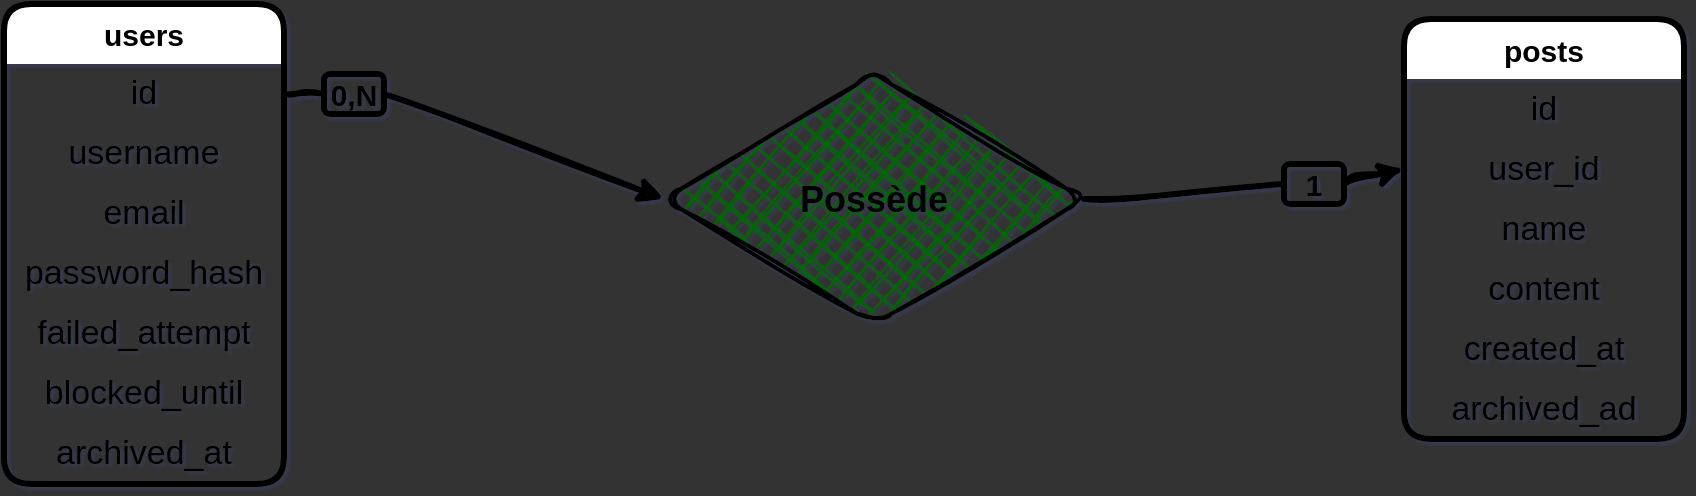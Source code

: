<mxfile>
    <diagram id="3wAxjg_9-300i1693110" name="Page-1">
        <mxGraphModel dx="1179" dy="396" grid="1" gridSize="10" guides="1" tooltips="1" connect="1" arrows="1" fold="1" page="0" pageScale="1" pageWidth="827" pageHeight="1169" background="#333333" math="0" shadow="1">
            <root>
                <mxCell id="0"/>
                <mxCell id="1" parent="0"/>
                <mxCell id="11" value="users" style="swimlane;fontStyle=1;childLayout=stackLayout;horizontal=1;startSize=30;horizontalStack=0;resizeParent=1;resizeParentMax=0;resizeLast=0;collapsible=1;marginBottom=0;whiteSpace=wrap;rounded=1;strokeWidth=3;fontSize=15;verticalAlign=middle;swimlaneLine=0;glass=0;shadow=0;perimeterSpacing=0;labelBackgroundColor=none;labelBorderColor=none;fontColor=default;html=1;" parent="1" vertex="1">
                    <mxGeometry x="-230" y="140" width="140" height="240" as="geometry"/>
                </mxCell>
                <mxCell id="12" value="id" style="text;strokeColor=none;fillColor=none;align=center;verticalAlign=middle;spacingLeft=4;spacingRight=4;overflow=hidden;points=[[0,0.5],[1,0.5]];portConstraint=eastwest;rotatable=0;whiteSpace=wrap;html=1;fontSize=17;labelBorderColor=none;shadow=0;" parent="11" vertex="1">
                    <mxGeometry y="30" width="140" height="30" as="geometry"/>
                </mxCell>
                <mxCell id="13" value="username" style="text;strokeColor=none;fillColor=none;align=center;verticalAlign=middle;spacingLeft=4;spacingRight=4;overflow=hidden;points=[[0,0.5],[1,0.5]];portConstraint=eastwest;rotatable=0;whiteSpace=wrap;html=1;fontSize=17;labelBorderColor=none;shadow=0;" parent="11" vertex="1">
                    <mxGeometry y="60" width="140" height="30" as="geometry"/>
                </mxCell>
                <mxCell id="14" value="email" style="text;strokeColor=none;fillColor=none;align=center;verticalAlign=middle;spacingLeft=4;spacingRight=4;overflow=hidden;points=[[0,0.5],[1,0.5]];portConstraint=eastwest;rotatable=0;whiteSpace=wrap;html=1;fontSize=17;labelBorderColor=none;shadow=0;" parent="11" vertex="1">
                    <mxGeometry y="90" width="140" height="30" as="geometry"/>
                </mxCell>
                <mxCell id="15" value="password_hash" style="text;strokeColor=none;fillColor=none;align=center;verticalAlign=middle;spacingLeft=4;spacingRight=4;overflow=hidden;points=[[0,0.5],[1,0.5]];portConstraint=eastwest;rotatable=0;whiteSpace=wrap;html=1;fontSize=17;labelBorderColor=none;shadow=0;" parent="11" vertex="1">
                    <mxGeometry y="120" width="140" height="30" as="geometry"/>
                </mxCell>
                <mxCell id="16" value="failed_attempt" style="text;strokeColor=none;fillColor=none;align=center;verticalAlign=middle;spacingLeft=4;spacingRight=4;overflow=hidden;points=[[0,0.5],[1,0.5]];portConstraint=eastwest;rotatable=0;whiteSpace=wrap;html=1;fontSize=17;labelBorderColor=none;shadow=0;" parent="11" vertex="1">
                    <mxGeometry y="150" width="140" height="30" as="geometry"/>
                </mxCell>
                <mxCell id="17" value="blocked_until" style="text;strokeColor=none;fillColor=none;align=center;verticalAlign=middle;spacingLeft=4;spacingRight=4;overflow=hidden;points=[[0,0.5],[1,0.5]];portConstraint=eastwest;rotatable=0;whiteSpace=wrap;html=1;fontSize=17;labelBorderColor=none;shadow=0;" parent="11" vertex="1">
                    <mxGeometry y="180" width="140" height="30" as="geometry"/>
                </mxCell>
                <mxCell id="18" value="archived_at" style="text;strokeColor=none;fillColor=none;align=center;verticalAlign=middle;spacingLeft=4;spacingRight=4;overflow=hidden;points=[[0,0.5],[1,0.5]];portConstraint=eastwest;rotatable=0;whiteSpace=wrap;html=1;fontSize=17;labelBorderColor=none;shadow=0;" parent="11" vertex="1">
                    <mxGeometry y="210" width="140" height="30" as="geometry"/>
                </mxCell>
                <mxCell id="37" value="posts" style="swimlane;fontStyle=1;childLayout=stackLayout;horizontal=1;startSize=30;horizontalStack=0;resizeParent=1;resizeParentMax=0;resizeLast=0;collapsible=1;marginBottom=0;whiteSpace=wrap;html=1;rounded=1;strokeWidth=3;fontSize=15;verticalAlign=middle;swimlaneLine=0;glass=0;shadow=0;perimeterSpacing=0;" parent="1" vertex="1">
                    <mxGeometry x="470" y="147.5" width="140" height="210" as="geometry"/>
                </mxCell>
                <mxCell id="38" value="id" style="text;strokeColor=none;fillColor=none;align=center;verticalAlign=middle;spacingLeft=4;spacingRight=4;overflow=hidden;points=[[0,0.5],[1,0.5]];portConstraint=eastwest;rotatable=0;whiteSpace=wrap;html=1;fontSize=17;labelBorderColor=none;shadow=0;" parent="37" vertex="1">
                    <mxGeometry y="30" width="140" height="30" as="geometry"/>
                </mxCell>
                <mxCell id="39" value="user_id" style="text;strokeColor=none;fillColor=none;align=center;verticalAlign=middle;spacingLeft=4;spacingRight=4;overflow=hidden;points=[[0,0.5],[1,0.5]];portConstraint=eastwest;rotatable=0;whiteSpace=wrap;html=1;fontSize=17;labelBorderColor=none;shadow=0;" parent="37" vertex="1">
                    <mxGeometry y="60" width="140" height="30" as="geometry"/>
                </mxCell>
                <mxCell id="40" value="name" style="text;strokeColor=none;fillColor=none;align=center;verticalAlign=middle;spacingLeft=4;spacingRight=4;overflow=hidden;points=[[0,0.5],[1,0.5]];portConstraint=eastwest;rotatable=0;whiteSpace=wrap;html=1;fontSize=17;labelBorderColor=none;shadow=0;" parent="37" vertex="1">
                    <mxGeometry y="90" width="140" height="30" as="geometry"/>
                </mxCell>
                <mxCell id="41" value="content" style="text;strokeColor=none;fillColor=none;align=center;verticalAlign=middle;spacingLeft=4;spacingRight=4;overflow=hidden;points=[[0,0.5],[1,0.5]];portConstraint=eastwest;rotatable=0;whiteSpace=wrap;html=1;fontSize=17;labelBorderColor=none;shadow=0;" parent="37" vertex="1">
                    <mxGeometry y="120" width="140" height="30" as="geometry"/>
                </mxCell>
                <mxCell id="42" value="created_at" style="text;strokeColor=none;fillColor=none;align=center;verticalAlign=middle;spacingLeft=4;spacingRight=4;overflow=hidden;points=[[0,0.5],[1,0.5]];portConstraint=eastwest;rotatable=0;whiteSpace=wrap;html=1;fontSize=17;labelBorderColor=none;shadow=0;" parent="37" vertex="1">
                    <mxGeometry y="150" width="140" height="30" as="geometry"/>
                </mxCell>
                <mxCell id="43" value="archived_ad" style="text;strokeColor=none;fillColor=none;align=center;verticalAlign=middle;spacingLeft=4;spacingRight=4;overflow=hidden;points=[[0,0.5],[1,0.5]];portConstraint=eastwest;rotatable=0;whiteSpace=wrap;html=1;fontSize=17;labelBorderColor=none;shadow=0;" parent="37" vertex="1">
                    <mxGeometry y="180" width="140" height="30" as="geometry"/>
                </mxCell>
                <mxCell id="50" style="edgeStyle=none;html=1;exitX=1;exitY=0.5;exitDx=0;exitDy=0;entryX=0;entryY=0.5;entryDx=0;entryDy=0;strokeWidth=3;fontSize=19;startArrow=none;sketch=1;curveFitting=1;jiggle=2;" parent="1" source="57" target="39" edge="1">
                    <mxGeometry relative="1" as="geometry"/>
                </mxCell>
                <mxCell id="46" value="&lt;b&gt;&lt;font style=&quot;font-size: 18px;&quot;&gt;Possède&lt;/font&gt;&lt;/b&gt;" style="rhombus;whiteSpace=wrap;html=1;strokeWidth=2;fillWeight=-1;hachureGap=8;fillStyle=cross-hatch;fillColor=#006600;rounded=1;sketch=1;curveFitting=1;jiggle=2;shadow=0;" parent="1" vertex="1">
                    <mxGeometry x="100" y="175" width="210" height="125" as="geometry"/>
                </mxCell>
                <mxCell id="53" style="edgeStyle=none;html=1;exitX=1;exitY=0.5;exitDx=0;exitDy=0;entryX=0;entryY=0.5;entryDx=0;entryDy=0;strokeWidth=3;fontSize=20;startArrow=none;sketch=1;curveFitting=1;jiggle=2;" parent="1" source="54" target="46" edge="1">
                    <mxGeometry relative="1" as="geometry"/>
                </mxCell>
                <mxCell id="55" value="" style="edgeStyle=none;html=1;exitX=1;exitY=0.5;exitDx=0;exitDy=0;entryX=0;entryY=0.5;entryDx=0;entryDy=0;strokeWidth=3;fontSize=20;endArrow=none;sketch=1;curveFitting=1;jiggle=2;" parent="1" source="12" target="54" edge="1">
                    <mxGeometry relative="1" as="geometry">
                        <mxPoint x="-90" y="185" as="sourcePoint"/>
                        <mxPoint x="250" y="250" as="targetPoint"/>
                    </mxGeometry>
                </mxCell>
                <mxCell id="54" value="&lt;span style=&quot;font-size: 15px;&quot;&gt;&lt;b&gt;0,N&lt;/b&gt;&lt;/span&gt;" style="text;html=1;strokeColor=default;fillColor=none;align=center;verticalAlign=middle;whiteSpace=wrap;rounded=1;shadow=0;glass=0;strokeWidth=3;fontSize=13;" parent="1" vertex="1">
                    <mxGeometry x="-70" y="175" width="30" height="20" as="geometry"/>
                </mxCell>
                <mxCell id="58" value="" style="edgeStyle=none;html=1;exitX=1;exitY=0.5;exitDx=0;exitDy=0;entryX=0;entryY=0.5;entryDx=0;entryDy=0;strokeWidth=3;fontSize=19;endArrow=none;sketch=1;curveFitting=1;jiggle=2;" parent="1" source="46" target="57" edge="1">
                    <mxGeometry relative="1" as="geometry">
                        <mxPoint x="370" y="250" as="sourcePoint"/>
                        <mxPoint x="630" y="230" as="targetPoint"/>
                    </mxGeometry>
                </mxCell>
                <mxCell id="57" value="&lt;b&gt;&lt;font style=&quot;font-size: 15px;&quot;&gt;1&lt;/font&gt;&lt;/b&gt;" style="text;html=1;strokeColor=default;fillColor=none;align=center;verticalAlign=middle;whiteSpace=wrap;rounded=1;shadow=0;glass=0;strokeWidth=3;fontSize=13;" parent="1" vertex="1">
                    <mxGeometry x="410" y="220" width="30" height="20" as="geometry"/>
                </mxCell>
            </root>
        </mxGraphModel>
    </diagram>
</mxfile>